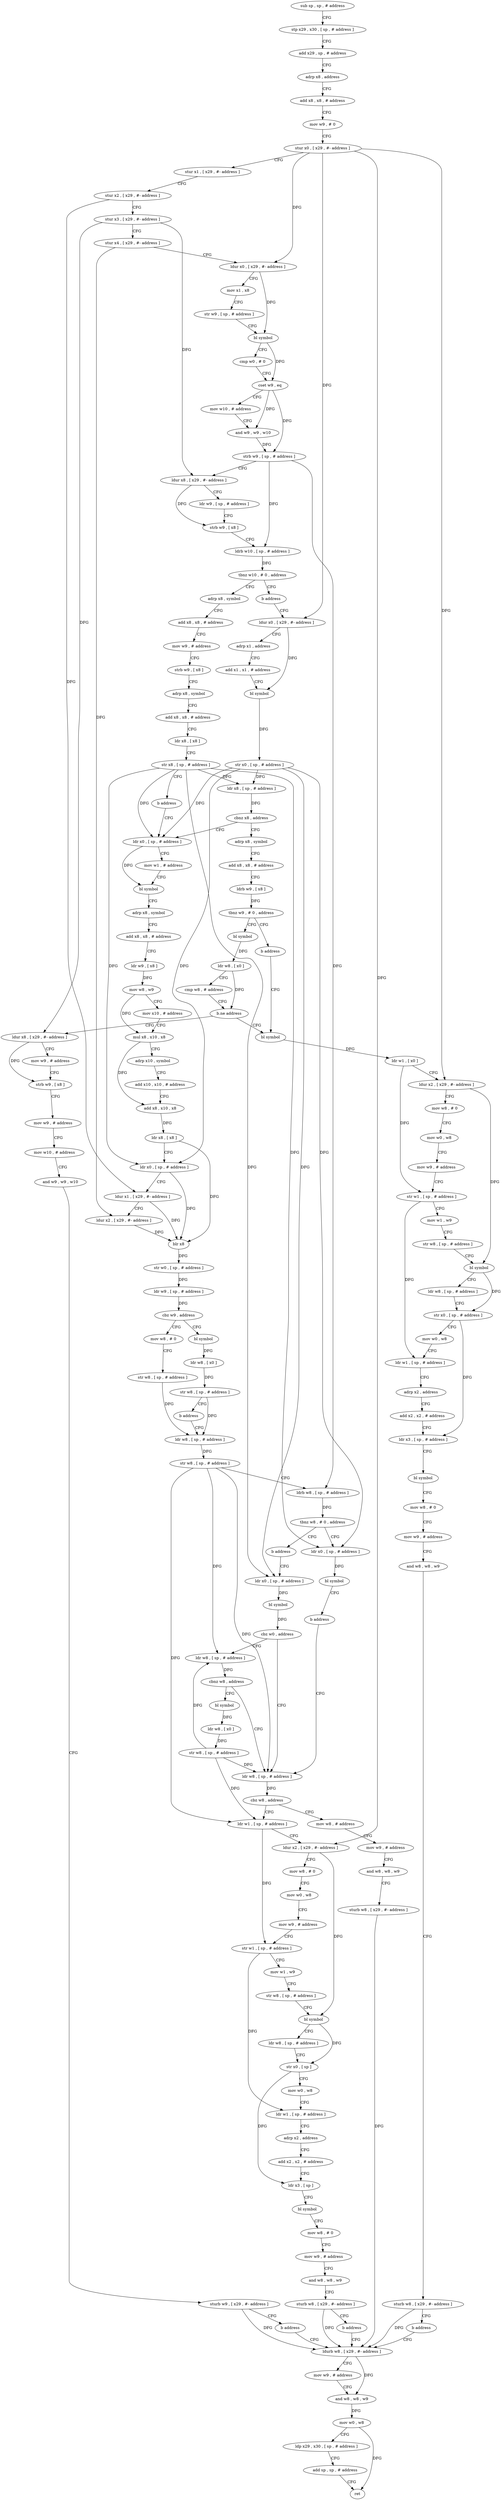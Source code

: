 digraph "func" {
"4207580" [label = "sub sp , sp , # address" ]
"4207584" [label = "stp x29 , x30 , [ sp , # address ]" ]
"4207588" [label = "add x29 , sp , # address" ]
"4207592" [label = "adrp x8 , address" ]
"4207596" [label = "add x8 , x8 , # address" ]
"4207600" [label = "mov w9 , # 0" ]
"4207604" [label = "stur x0 , [ x29 , #- address ]" ]
"4207608" [label = "stur x1 , [ x29 , #- address ]" ]
"4207612" [label = "stur x2 , [ x29 , #- address ]" ]
"4207616" [label = "stur x3 , [ x29 , #- address ]" ]
"4207620" [label = "stur x4 , [ x29 , #- address ]" ]
"4207624" [label = "ldur x0 , [ x29 , #- address ]" ]
"4207628" [label = "mov x1 , x8" ]
"4207632" [label = "str w9 , [ sp , # address ]" ]
"4207636" [label = "bl symbol" ]
"4207640" [label = "cmp w0 , # 0" ]
"4207644" [label = "cset w9 , eq" ]
"4207648" [label = "mov w10 , # address" ]
"4207652" [label = "and w9 , w9 , w10" ]
"4207656" [label = "strb w9 , [ sp , # address ]" ]
"4207660" [label = "ldur x8 , [ x29 , #- address ]" ]
"4207664" [label = "ldr w9 , [ sp , # address ]" ]
"4207668" [label = "strb w9 , [ x8 ]" ]
"4207672" [label = "ldrb w10 , [ sp , # address ]" ]
"4207676" [label = "tbnz w10 , # 0 , address" ]
"4207684" [label = "adrp x8 , symbol" ]
"4207680" [label = "b address" ]
"4207688" [label = "add x8 , x8 , # address" ]
"4207692" [label = "mov w9 , # address" ]
"4207696" [label = "strb w9 , [ x8 ]" ]
"4207700" [label = "adrp x8 , symbol" ]
"4207704" [label = "add x8 , x8 , # address" ]
"4207708" [label = "ldr x8 , [ x8 ]" ]
"4207712" [label = "str x8 , [ sp , # address ]" ]
"4207716" [label = "b address" ]
"4207908" [label = "ldr x0 , [ sp , # address ]" ]
"4207720" [label = "ldur x0 , [ x29 , #- address ]" ]
"4207912" [label = "mov w1 , # address" ]
"4207916" [label = "bl symbol" ]
"4207920" [label = "adrp x8 , symbol" ]
"4207924" [label = "add x8 , x8 , # address" ]
"4207928" [label = "ldr w9 , [ x8 ]" ]
"4207932" [label = "mov w8 , w9" ]
"4207936" [label = "mov x10 , # address" ]
"4207940" [label = "mul x8 , x10 , x8" ]
"4207944" [label = "adrp x10 , symbol" ]
"4207948" [label = "add x10 , x10 , # address" ]
"4207952" [label = "add x8 , x10 , x8" ]
"4207956" [label = "ldr x8 , [ x8 ]" ]
"4207960" [label = "ldr x0 , [ sp , # address ]" ]
"4207964" [label = "ldur x1 , [ x29 , #- address ]" ]
"4207968" [label = "ldur x2 , [ x29 , #- address ]" ]
"4207972" [label = "blr x8" ]
"4207976" [label = "str w0 , [ sp , # address ]" ]
"4207980" [label = "ldr w9 , [ sp , # address ]" ]
"4207984" [label = "cbz w9 , address" ]
"4208004" [label = "mov w8 , # 0" ]
"4207988" [label = "bl symbol" ]
"4207724" [label = "adrp x1 , address" ]
"4207728" [label = "add x1 , x1 , # address" ]
"4207732" [label = "bl symbol" ]
"4207736" [label = "str x0 , [ sp , # address ]" ]
"4207740" [label = "ldr x8 , [ sp , # address ]" ]
"4207744" [label = "cbnz x8 , address" ]
"4207748" [label = "adrp x8 , symbol" ]
"4208008" [label = "str w8 , [ sp , # address ]" ]
"4208012" [label = "ldr w8 , [ sp , # address ]" ]
"4207992" [label = "ldr w8 , [ x0 ]" ]
"4207996" [label = "str w8 , [ sp , # address ]" ]
"4208000" [label = "b address" ]
"4207752" [label = "add x8 , x8 , # address" ]
"4207756" [label = "ldrb w9 , [ x8 ]" ]
"4207760" [label = "tbnz w9 , # 0 , address" ]
"4207768" [label = "bl symbol" ]
"4207764" [label = "b address" ]
"4208032" [label = "ldr x0 , [ sp , # address ]" ]
"4208036" [label = "bl symbol" ]
"4208040" [label = "b address" ]
"4208076" [label = "ldr w8 , [ sp , # address ]" ]
"4208028" [label = "b address" ]
"4208044" [label = "ldr x0 , [ sp , # address ]" ]
"4208016" [label = "str w8 , [ sp , # address ]" ]
"4208020" [label = "ldrb w8 , [ sp , # address ]" ]
"4208024" [label = "tbnz w8 , # 0 , address" ]
"4207772" [label = "ldr w8 , [ x0 ]" ]
"4207776" [label = "cmp w8 , # address" ]
"4207780" [label = "b.ne address" ]
"4207816" [label = "bl symbol" ]
"4207784" [label = "ldur x8 , [ x29 , #- address ]" ]
"4208080" [label = "cbz w8 , address" ]
"4208172" [label = "mov w8 , # address" ]
"4208084" [label = "ldr w1 , [ sp , # address ]" ]
"4208048" [label = "bl symbol" ]
"4208052" [label = "cbz w0 , address" ]
"4208056" [label = "ldr w8 , [ sp , # address ]" ]
"4207820" [label = "ldr w1 , [ x0 ]" ]
"4207824" [label = "ldur x2 , [ x29 , #- address ]" ]
"4207828" [label = "mov w8 , # 0" ]
"4207832" [label = "mov w0 , w8" ]
"4207836" [label = "mov w9 , # address" ]
"4207840" [label = "str w1 , [ sp , # address ]" ]
"4207844" [label = "mov w1 , w9" ]
"4207848" [label = "str w8 , [ sp , # address ]" ]
"4207852" [label = "bl symbol" ]
"4207856" [label = "ldr w8 , [ sp , # address ]" ]
"4207860" [label = "str x0 , [ sp , # address ]" ]
"4207864" [label = "mov w0 , w8" ]
"4207868" [label = "ldr w1 , [ sp , # address ]" ]
"4207872" [label = "adrp x2 , address" ]
"4207876" [label = "add x2 , x2 , # address" ]
"4207880" [label = "ldr x3 , [ sp , # address ]" ]
"4207884" [label = "bl symbol" ]
"4207888" [label = "mov w8 , # 0" ]
"4207892" [label = "mov w9 , # address" ]
"4207896" [label = "and w8 , w8 , w9" ]
"4207900" [label = "sturb w8 , [ x29 , #- address ]" ]
"4207904" [label = "b address" ]
"4208188" [label = "ldurb w8 , [ x29 , #- address ]" ]
"4207788" [label = "mov w9 , # address" ]
"4207792" [label = "strb w9 , [ x8 ]" ]
"4207796" [label = "mov w9 , # address" ]
"4207800" [label = "mov w10 , # address" ]
"4207804" [label = "and w9 , w9 , w10" ]
"4207808" [label = "sturb w9 , [ x29 , #- address ]" ]
"4207812" [label = "b address" ]
"4208176" [label = "mov w9 , # address" ]
"4208180" [label = "and w8 , w8 , w9" ]
"4208184" [label = "sturb w8 , [ x29 , #- address ]" ]
"4208088" [label = "ldur x2 , [ x29 , #- address ]" ]
"4208092" [label = "mov w8 , # 0" ]
"4208096" [label = "mov w0 , w8" ]
"4208100" [label = "mov w9 , # address" ]
"4208104" [label = "str w1 , [ sp , # address ]" ]
"4208108" [label = "mov w1 , w9" ]
"4208112" [label = "str w8 , [ sp , # address ]" ]
"4208116" [label = "bl symbol" ]
"4208120" [label = "ldr w8 , [ sp , # address ]" ]
"4208124" [label = "str x0 , [ sp ]" ]
"4208128" [label = "mov w0 , w8" ]
"4208132" [label = "ldr w1 , [ sp , # address ]" ]
"4208136" [label = "adrp x2 , address" ]
"4208140" [label = "add x2 , x2 , # address" ]
"4208144" [label = "ldr x3 , [ sp ]" ]
"4208148" [label = "bl symbol" ]
"4208152" [label = "mov w8 , # 0" ]
"4208156" [label = "mov w9 , # address" ]
"4208160" [label = "and w8 , w8 , w9" ]
"4208164" [label = "sturb w8 , [ x29 , #- address ]" ]
"4208168" [label = "b address" ]
"4208060" [label = "cbnz w8 , address" ]
"4208064" [label = "bl symbol" ]
"4208192" [label = "mov w9 , # address" ]
"4208196" [label = "and w8 , w8 , w9" ]
"4208200" [label = "mov w0 , w8" ]
"4208204" [label = "ldp x29 , x30 , [ sp , # address ]" ]
"4208208" [label = "add sp , sp , # address" ]
"4208212" [label = "ret" ]
"4208068" [label = "ldr w8 , [ x0 ]" ]
"4208072" [label = "str w8 , [ sp , # address ]" ]
"4207580" -> "4207584" [ label = "CFG" ]
"4207584" -> "4207588" [ label = "CFG" ]
"4207588" -> "4207592" [ label = "CFG" ]
"4207592" -> "4207596" [ label = "CFG" ]
"4207596" -> "4207600" [ label = "CFG" ]
"4207600" -> "4207604" [ label = "CFG" ]
"4207604" -> "4207608" [ label = "CFG" ]
"4207604" -> "4207624" [ label = "DFG" ]
"4207604" -> "4207720" [ label = "DFG" ]
"4207604" -> "4207824" [ label = "DFG" ]
"4207604" -> "4208088" [ label = "DFG" ]
"4207608" -> "4207612" [ label = "CFG" ]
"4207612" -> "4207616" [ label = "CFG" ]
"4207612" -> "4207964" [ label = "DFG" ]
"4207616" -> "4207620" [ label = "CFG" ]
"4207616" -> "4207660" [ label = "DFG" ]
"4207616" -> "4207784" [ label = "DFG" ]
"4207620" -> "4207624" [ label = "CFG" ]
"4207620" -> "4207968" [ label = "DFG" ]
"4207624" -> "4207628" [ label = "CFG" ]
"4207624" -> "4207636" [ label = "DFG" ]
"4207628" -> "4207632" [ label = "CFG" ]
"4207632" -> "4207636" [ label = "CFG" ]
"4207636" -> "4207640" [ label = "CFG" ]
"4207636" -> "4207644" [ label = "DFG" ]
"4207640" -> "4207644" [ label = "CFG" ]
"4207644" -> "4207648" [ label = "CFG" ]
"4207644" -> "4207652" [ label = "DFG" ]
"4207644" -> "4207656" [ label = "DFG" ]
"4207648" -> "4207652" [ label = "CFG" ]
"4207652" -> "4207656" [ label = "DFG" ]
"4207656" -> "4207660" [ label = "CFG" ]
"4207656" -> "4207672" [ label = "DFG" ]
"4207656" -> "4208020" [ label = "DFG" ]
"4207660" -> "4207664" [ label = "CFG" ]
"4207660" -> "4207668" [ label = "DFG" ]
"4207664" -> "4207668" [ label = "CFG" ]
"4207668" -> "4207672" [ label = "CFG" ]
"4207672" -> "4207676" [ label = "DFG" ]
"4207676" -> "4207684" [ label = "CFG" ]
"4207676" -> "4207680" [ label = "CFG" ]
"4207684" -> "4207688" [ label = "CFG" ]
"4207680" -> "4207720" [ label = "CFG" ]
"4207688" -> "4207692" [ label = "CFG" ]
"4207692" -> "4207696" [ label = "CFG" ]
"4207696" -> "4207700" [ label = "CFG" ]
"4207700" -> "4207704" [ label = "CFG" ]
"4207704" -> "4207708" [ label = "CFG" ]
"4207708" -> "4207712" [ label = "CFG" ]
"4207712" -> "4207716" [ label = "CFG" ]
"4207712" -> "4207908" [ label = "DFG" ]
"4207712" -> "4207960" [ label = "DFG" ]
"4207712" -> "4207740" [ label = "DFG" ]
"4207712" -> "4208032" [ label = "DFG" ]
"4207712" -> "4208044" [ label = "DFG" ]
"4207716" -> "4207908" [ label = "CFG" ]
"4207908" -> "4207912" [ label = "CFG" ]
"4207908" -> "4207916" [ label = "DFG" ]
"4207720" -> "4207724" [ label = "CFG" ]
"4207720" -> "4207732" [ label = "DFG" ]
"4207912" -> "4207916" [ label = "CFG" ]
"4207916" -> "4207920" [ label = "CFG" ]
"4207920" -> "4207924" [ label = "CFG" ]
"4207924" -> "4207928" [ label = "CFG" ]
"4207928" -> "4207932" [ label = "DFG" ]
"4207932" -> "4207936" [ label = "CFG" ]
"4207932" -> "4207940" [ label = "DFG" ]
"4207936" -> "4207940" [ label = "CFG" ]
"4207940" -> "4207944" [ label = "CFG" ]
"4207940" -> "4207952" [ label = "DFG" ]
"4207944" -> "4207948" [ label = "CFG" ]
"4207948" -> "4207952" [ label = "CFG" ]
"4207952" -> "4207956" [ label = "DFG" ]
"4207956" -> "4207960" [ label = "CFG" ]
"4207956" -> "4207972" [ label = "DFG" ]
"4207960" -> "4207964" [ label = "CFG" ]
"4207960" -> "4207972" [ label = "DFG" ]
"4207964" -> "4207968" [ label = "CFG" ]
"4207964" -> "4207972" [ label = "DFG" ]
"4207968" -> "4207972" [ label = "DFG" ]
"4207972" -> "4207976" [ label = "DFG" ]
"4207976" -> "4207980" [ label = "DFG" ]
"4207980" -> "4207984" [ label = "DFG" ]
"4207984" -> "4208004" [ label = "CFG" ]
"4207984" -> "4207988" [ label = "CFG" ]
"4208004" -> "4208008" [ label = "CFG" ]
"4207988" -> "4207992" [ label = "DFG" ]
"4207724" -> "4207728" [ label = "CFG" ]
"4207728" -> "4207732" [ label = "CFG" ]
"4207732" -> "4207736" [ label = "DFG" ]
"4207736" -> "4207740" [ label = "DFG" ]
"4207736" -> "4207908" [ label = "DFG" ]
"4207736" -> "4207960" [ label = "DFG" ]
"4207736" -> "4208032" [ label = "DFG" ]
"4207736" -> "4208044" [ label = "DFG" ]
"4207740" -> "4207744" [ label = "DFG" ]
"4207744" -> "4207908" [ label = "CFG" ]
"4207744" -> "4207748" [ label = "CFG" ]
"4207748" -> "4207752" [ label = "CFG" ]
"4208008" -> "4208012" [ label = "DFG" ]
"4208012" -> "4208016" [ label = "DFG" ]
"4207992" -> "4207996" [ label = "DFG" ]
"4207996" -> "4208000" [ label = "CFG" ]
"4207996" -> "4208012" [ label = "DFG" ]
"4208000" -> "4208012" [ label = "CFG" ]
"4207752" -> "4207756" [ label = "CFG" ]
"4207756" -> "4207760" [ label = "DFG" ]
"4207760" -> "4207768" [ label = "CFG" ]
"4207760" -> "4207764" [ label = "CFG" ]
"4207768" -> "4207772" [ label = "DFG" ]
"4207764" -> "4207816" [ label = "CFG" ]
"4208032" -> "4208036" [ label = "DFG" ]
"4208036" -> "4208040" [ label = "CFG" ]
"4208040" -> "4208076" [ label = "CFG" ]
"4208076" -> "4208080" [ label = "DFG" ]
"4208028" -> "4208044" [ label = "CFG" ]
"4208044" -> "4208048" [ label = "DFG" ]
"4208016" -> "4208020" [ label = "CFG" ]
"4208016" -> "4208076" [ label = "DFG" ]
"4208016" -> "4208084" [ label = "DFG" ]
"4208016" -> "4208056" [ label = "DFG" ]
"4208020" -> "4208024" [ label = "DFG" ]
"4208024" -> "4208032" [ label = "CFG" ]
"4208024" -> "4208028" [ label = "CFG" ]
"4207772" -> "4207776" [ label = "CFG" ]
"4207772" -> "4207780" [ label = "DFG" ]
"4207776" -> "4207780" [ label = "CFG" ]
"4207780" -> "4207816" [ label = "CFG" ]
"4207780" -> "4207784" [ label = "CFG" ]
"4207816" -> "4207820" [ label = "DFG" ]
"4207784" -> "4207788" [ label = "CFG" ]
"4207784" -> "4207792" [ label = "DFG" ]
"4208080" -> "4208172" [ label = "CFG" ]
"4208080" -> "4208084" [ label = "CFG" ]
"4208172" -> "4208176" [ label = "CFG" ]
"4208084" -> "4208088" [ label = "CFG" ]
"4208084" -> "4208104" [ label = "DFG" ]
"4208048" -> "4208052" [ label = "DFG" ]
"4208052" -> "4208076" [ label = "CFG" ]
"4208052" -> "4208056" [ label = "CFG" ]
"4208056" -> "4208060" [ label = "DFG" ]
"4207820" -> "4207824" [ label = "CFG" ]
"4207820" -> "4207840" [ label = "DFG" ]
"4207824" -> "4207828" [ label = "CFG" ]
"4207824" -> "4207852" [ label = "DFG" ]
"4207828" -> "4207832" [ label = "CFG" ]
"4207832" -> "4207836" [ label = "CFG" ]
"4207836" -> "4207840" [ label = "CFG" ]
"4207840" -> "4207844" [ label = "CFG" ]
"4207840" -> "4207868" [ label = "DFG" ]
"4207844" -> "4207848" [ label = "CFG" ]
"4207848" -> "4207852" [ label = "CFG" ]
"4207852" -> "4207856" [ label = "CFG" ]
"4207852" -> "4207860" [ label = "DFG" ]
"4207856" -> "4207860" [ label = "CFG" ]
"4207860" -> "4207864" [ label = "CFG" ]
"4207860" -> "4207880" [ label = "DFG" ]
"4207864" -> "4207868" [ label = "CFG" ]
"4207868" -> "4207872" [ label = "CFG" ]
"4207872" -> "4207876" [ label = "CFG" ]
"4207876" -> "4207880" [ label = "CFG" ]
"4207880" -> "4207884" [ label = "CFG" ]
"4207884" -> "4207888" [ label = "CFG" ]
"4207888" -> "4207892" [ label = "CFG" ]
"4207892" -> "4207896" [ label = "CFG" ]
"4207896" -> "4207900" [ label = "CFG" ]
"4207900" -> "4207904" [ label = "CFG" ]
"4207900" -> "4208188" [ label = "DFG" ]
"4207904" -> "4208188" [ label = "CFG" ]
"4208188" -> "4208192" [ label = "CFG" ]
"4208188" -> "4208196" [ label = "DFG" ]
"4207788" -> "4207792" [ label = "CFG" ]
"4207792" -> "4207796" [ label = "CFG" ]
"4207796" -> "4207800" [ label = "CFG" ]
"4207800" -> "4207804" [ label = "CFG" ]
"4207804" -> "4207808" [ label = "CFG" ]
"4207808" -> "4207812" [ label = "CFG" ]
"4207808" -> "4208188" [ label = "DFG" ]
"4207812" -> "4208188" [ label = "CFG" ]
"4208176" -> "4208180" [ label = "CFG" ]
"4208180" -> "4208184" [ label = "CFG" ]
"4208184" -> "4208188" [ label = "DFG" ]
"4208088" -> "4208092" [ label = "CFG" ]
"4208088" -> "4208116" [ label = "DFG" ]
"4208092" -> "4208096" [ label = "CFG" ]
"4208096" -> "4208100" [ label = "CFG" ]
"4208100" -> "4208104" [ label = "CFG" ]
"4208104" -> "4208108" [ label = "CFG" ]
"4208104" -> "4208132" [ label = "DFG" ]
"4208108" -> "4208112" [ label = "CFG" ]
"4208112" -> "4208116" [ label = "CFG" ]
"4208116" -> "4208120" [ label = "CFG" ]
"4208116" -> "4208124" [ label = "DFG" ]
"4208120" -> "4208124" [ label = "CFG" ]
"4208124" -> "4208128" [ label = "CFG" ]
"4208124" -> "4208144" [ label = "DFG" ]
"4208128" -> "4208132" [ label = "CFG" ]
"4208132" -> "4208136" [ label = "CFG" ]
"4208136" -> "4208140" [ label = "CFG" ]
"4208140" -> "4208144" [ label = "CFG" ]
"4208144" -> "4208148" [ label = "CFG" ]
"4208148" -> "4208152" [ label = "CFG" ]
"4208152" -> "4208156" [ label = "CFG" ]
"4208156" -> "4208160" [ label = "CFG" ]
"4208160" -> "4208164" [ label = "CFG" ]
"4208164" -> "4208168" [ label = "CFG" ]
"4208164" -> "4208188" [ label = "DFG" ]
"4208168" -> "4208188" [ label = "CFG" ]
"4208060" -> "4208076" [ label = "CFG" ]
"4208060" -> "4208064" [ label = "CFG" ]
"4208064" -> "4208068" [ label = "DFG" ]
"4208192" -> "4208196" [ label = "CFG" ]
"4208196" -> "4208200" [ label = "DFG" ]
"4208200" -> "4208204" [ label = "CFG" ]
"4208200" -> "4208212" [ label = "DFG" ]
"4208204" -> "4208208" [ label = "CFG" ]
"4208208" -> "4208212" [ label = "CFG" ]
"4208068" -> "4208072" [ label = "DFG" ]
"4208072" -> "4208076" [ label = "DFG" ]
"4208072" -> "4208084" [ label = "DFG" ]
"4208072" -> "4208056" [ label = "DFG" ]
}

